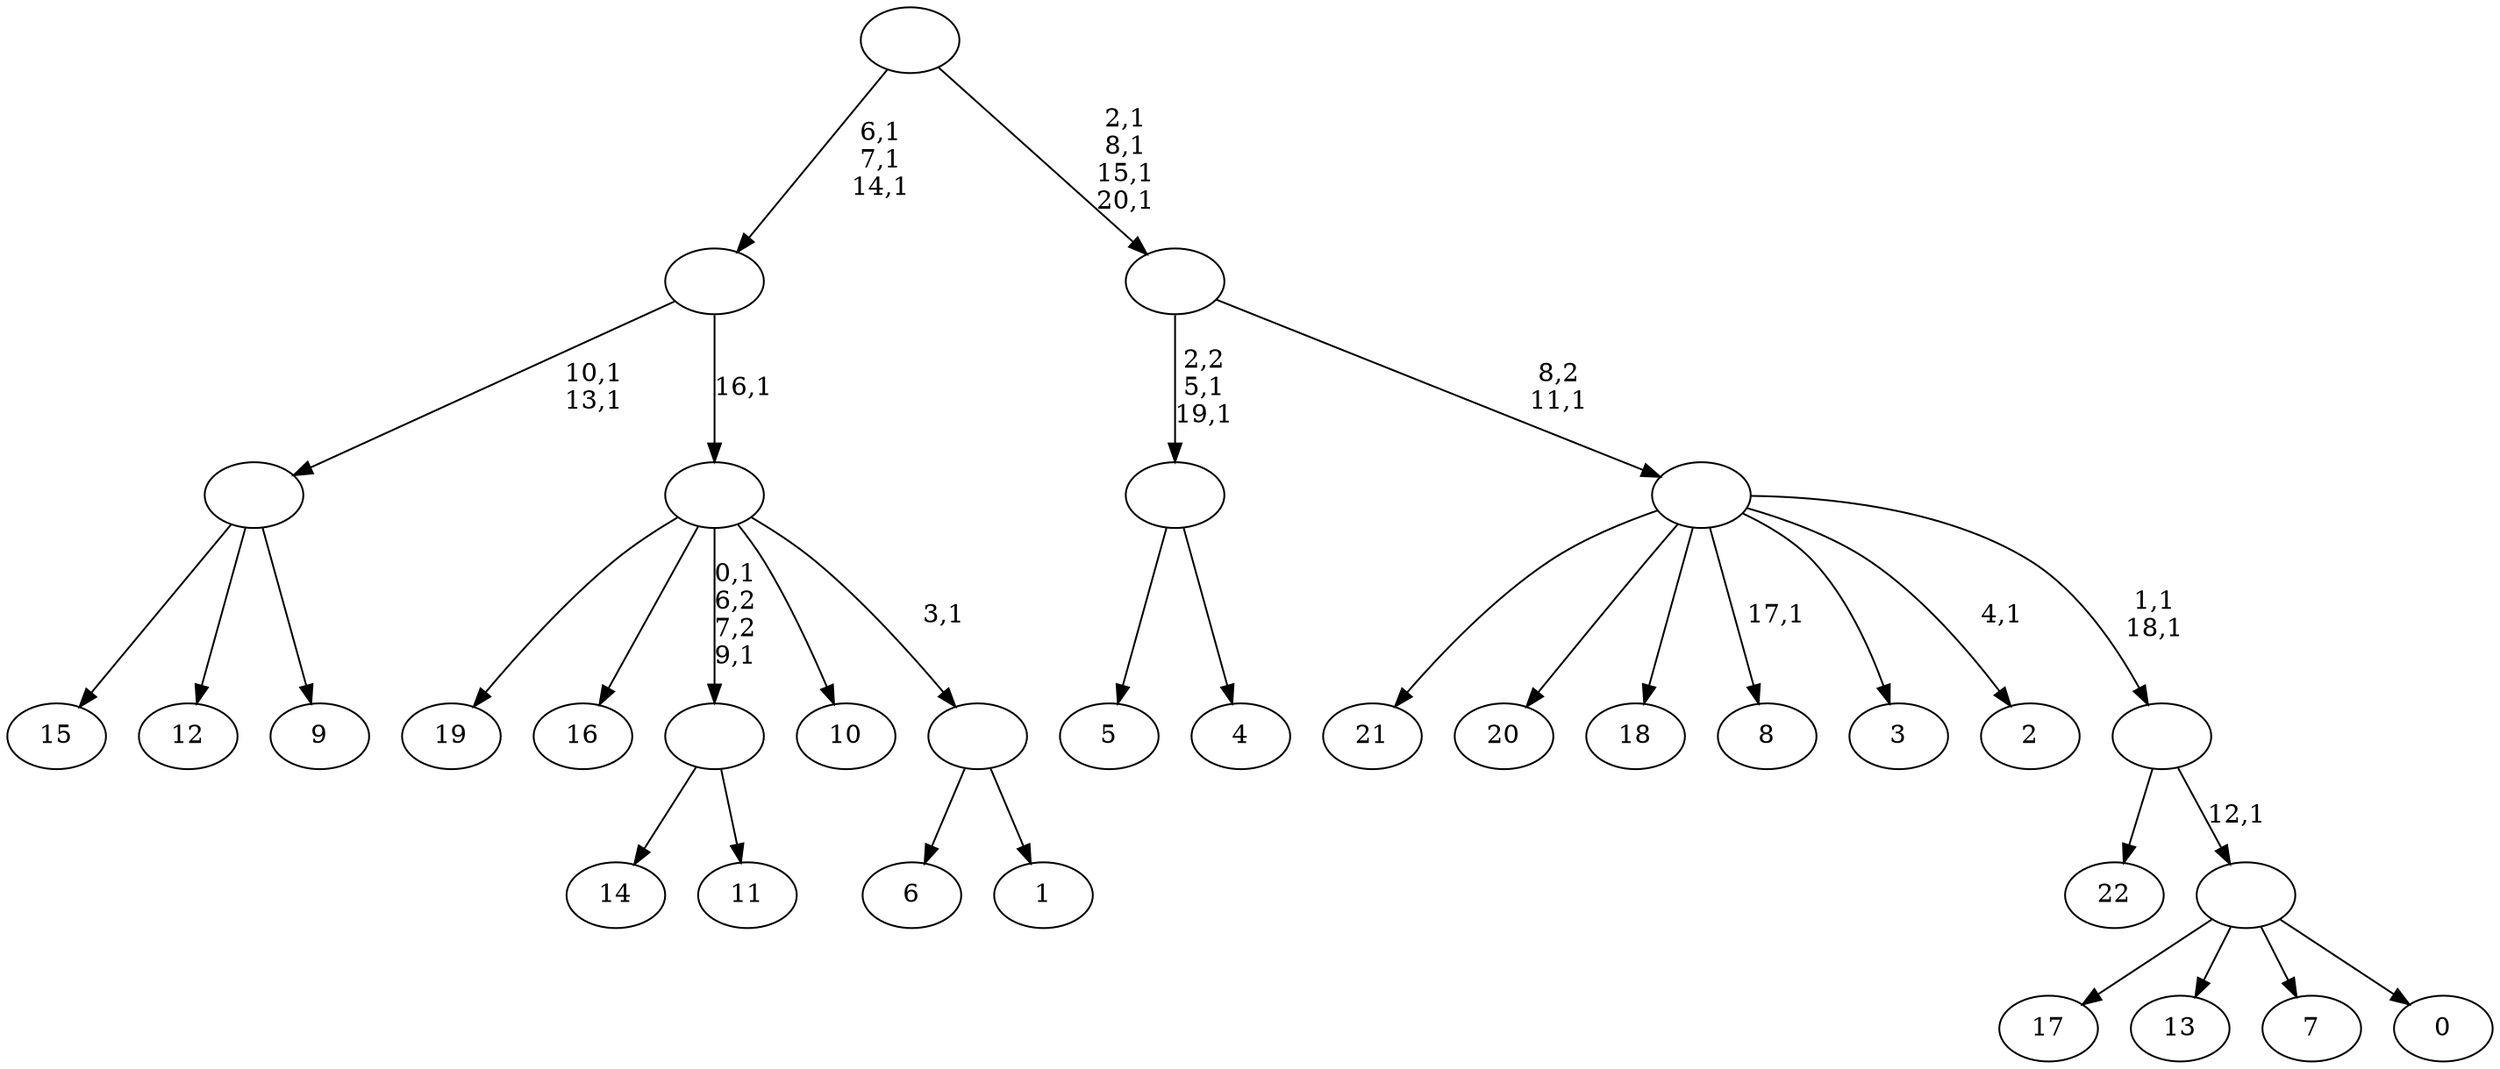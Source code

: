 digraph T {
	44 [label="22"]
	43 [label="21"]
	42 [label="20"]
	41 [label="19"]
	40 [label="18"]
	39 [label="17"]
	38 [label="16"]
	37 [label="15"]
	36 [label="14"]
	35 [label="13"]
	34 [label="12"]
	33 [label="11"]
	32 [label=""]
	30 [label="10"]
	29 [label="9"]
	28 [label=""]
	26 [label="8"]
	24 [label="7"]
	23 [label="6"]
	22 [label="5"]
	21 [label="4"]
	20 [label=""]
	18 [label="3"]
	17 [label="2"]
	15 [label="1"]
	14 [label=""]
	13 [label=""]
	12 [label=""]
	9 [label="0"]
	8 [label=""]
	7 [label=""]
	5 [label=""]
	4 [label=""]
	0 [label=""]
	32 -> 36 [label=""]
	32 -> 33 [label=""]
	28 -> 37 [label=""]
	28 -> 34 [label=""]
	28 -> 29 [label=""]
	20 -> 22 [label=""]
	20 -> 21 [label=""]
	14 -> 23 [label=""]
	14 -> 15 [label=""]
	13 -> 32 [label="0,1\n6,2\n7,2\n9,1"]
	13 -> 41 [label=""]
	13 -> 38 [label=""]
	13 -> 30 [label=""]
	13 -> 14 [label="3,1"]
	12 -> 28 [label="10,1\n13,1"]
	12 -> 13 [label="16,1"]
	8 -> 39 [label=""]
	8 -> 35 [label=""]
	8 -> 24 [label=""]
	8 -> 9 [label=""]
	7 -> 44 [label=""]
	7 -> 8 [label="12,1"]
	5 -> 7 [label="1,1\n18,1"]
	5 -> 17 [label="4,1"]
	5 -> 26 [label="17,1"]
	5 -> 43 [label=""]
	5 -> 42 [label=""]
	5 -> 40 [label=""]
	5 -> 18 [label=""]
	4 -> 20 [label="2,2\n5,1\n19,1"]
	4 -> 5 [label="8,2\n11,1"]
	0 -> 4 [label="2,1\n8,1\n15,1\n20,1"]
	0 -> 12 [label="6,1\n7,1\n14,1"]
}
